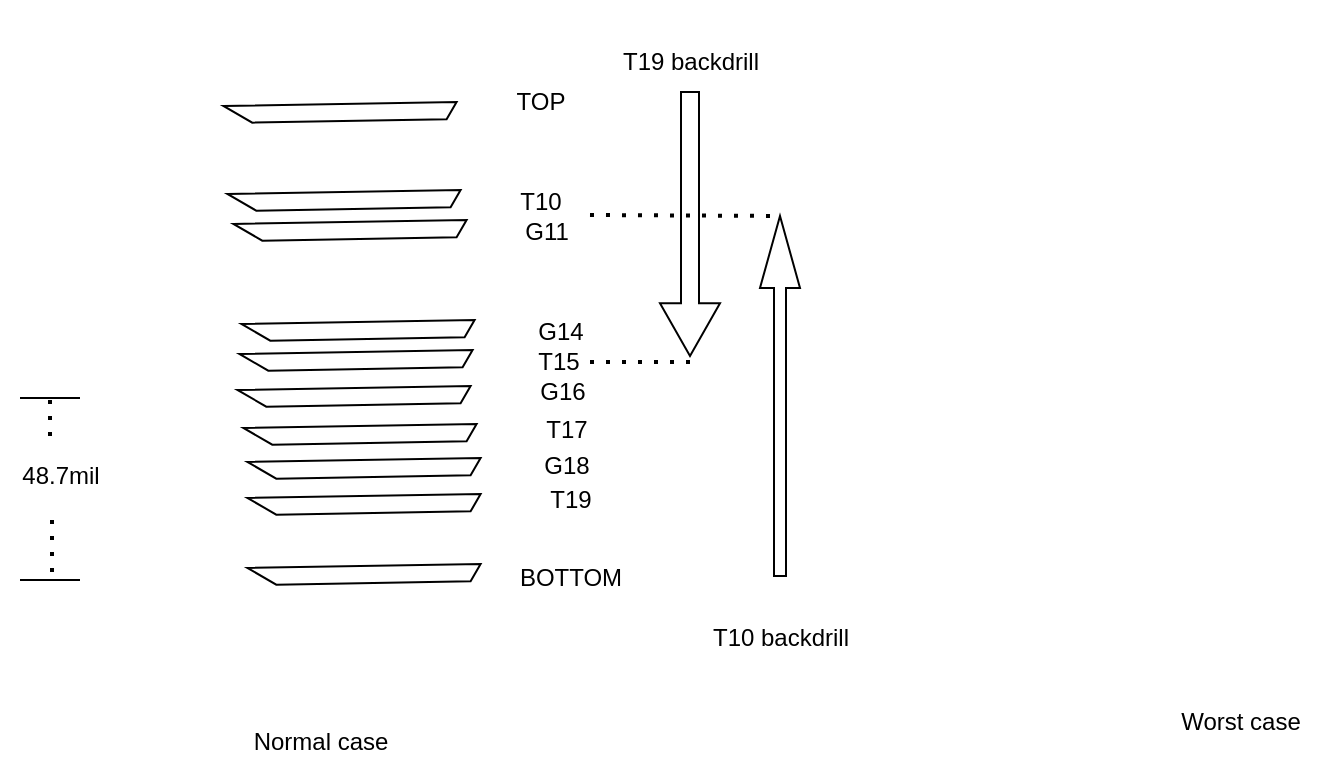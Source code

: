 <mxfile version="24.9.0">
  <diagram name="Page-1" id="EunDmiL9Vqtawfxju3xm">
    <mxGraphModel dx="1026" dy="1603" grid="1" gridSize="10" guides="1" tooltips="1" connect="1" arrows="1" fold="1" page="1" pageScale="1" pageWidth="850" pageHeight="1100" math="0" shadow="0">
      <root>
        <mxCell id="0" />
        <mxCell id="1" parent="0" />
        <mxCell id="ZmprK2YtAG8w-SDTb5-P-1" value="" style="verticalLabelPosition=bottom;verticalAlign=top;html=1;shape=mxgraph.basic.diag_stripe;dx=10;rotation=30;" vertex="1" parent="1">
          <mxGeometry x="130" y="-536" width="100" height="60" as="geometry" />
        </mxCell>
        <mxCell id="ZmprK2YtAG8w-SDTb5-P-2" value="" style="verticalLabelPosition=bottom;verticalAlign=top;html=1;shape=mxgraph.basic.diag_stripe;dx=10;rotation=30;" vertex="1" parent="1">
          <mxGeometry x="132" y="-492" width="100" height="60" as="geometry" />
        </mxCell>
        <mxCell id="ZmprK2YtAG8w-SDTb5-P-3" value="" style="verticalLabelPosition=bottom;verticalAlign=top;html=1;shape=mxgraph.basic.diag_stripe;dx=10;rotation=30;" vertex="1" parent="1">
          <mxGeometry x="140" y="-375" width="100" height="60" as="geometry" />
        </mxCell>
        <mxCell id="ZmprK2YtAG8w-SDTb5-P-4" value="" style="verticalLabelPosition=bottom;verticalAlign=top;html=1;shape=mxgraph.basic.diag_stripe;dx=10;rotation=30;" vertex="1" parent="1">
          <mxGeometry x="142" y="-305" width="100" height="60" as="geometry" />
        </mxCell>
        <mxCell id="ZmprK2YtAG8w-SDTb5-P-5" value="TOP" style="text;html=1;align=center;verticalAlign=middle;resizable=0;points=[];autosize=1;strokeColor=none;fillColor=none;" vertex="1" parent="1">
          <mxGeometry x="255" y="-522" width="50" height="30" as="geometry" />
        </mxCell>
        <mxCell id="ZmprK2YtAG8w-SDTb5-P-6" value="T10" style="text;html=1;align=center;verticalAlign=middle;resizable=0;points=[];autosize=1;strokeColor=none;fillColor=none;" vertex="1" parent="1">
          <mxGeometry x="260" y="-472" width="40" height="30" as="geometry" />
        </mxCell>
        <mxCell id="ZmprK2YtAG8w-SDTb5-P-7" value="T17" style="text;html=1;align=center;verticalAlign=middle;resizable=0;points=[];autosize=1;strokeColor=none;fillColor=none;" vertex="1" parent="1">
          <mxGeometry x="273" y="-358" width="40" height="30" as="geometry" />
        </mxCell>
        <mxCell id="ZmprK2YtAG8w-SDTb5-P-8" value="BOTTOM" style="text;html=1;align=center;verticalAlign=middle;resizable=0;points=[];autosize=1;strokeColor=none;fillColor=none;" vertex="1" parent="1">
          <mxGeometry x="260" y="-284" width="70" height="30" as="geometry" />
        </mxCell>
        <mxCell id="ZmprK2YtAG8w-SDTb5-P-10" value="" style="verticalLabelPosition=bottom;verticalAlign=top;html=1;shape=mxgraph.basic.diag_stripe;dx=10;rotation=30;" vertex="1" parent="1">
          <mxGeometry x="137" y="-394" width="100" height="60" as="geometry" />
        </mxCell>
        <mxCell id="ZmprK2YtAG8w-SDTb5-P-11" value="G16" style="text;html=1;align=center;verticalAlign=middle;resizable=0;points=[];autosize=1;strokeColor=none;fillColor=none;" vertex="1" parent="1">
          <mxGeometry x="266" y="-377" width="50" height="30" as="geometry" />
        </mxCell>
        <mxCell id="ZmprK2YtAG8w-SDTb5-P-12" value="" style="verticalLabelPosition=bottom;verticalAlign=top;html=1;shape=mxgraph.basic.diag_stripe;dx=10;rotation=30;" vertex="1" parent="1">
          <mxGeometry x="142" y="-340" width="100" height="60" as="geometry" />
        </mxCell>
        <mxCell id="ZmprK2YtAG8w-SDTb5-P-13" value="T19" style="text;html=1;align=center;verticalAlign=middle;resizable=0;points=[];autosize=1;strokeColor=none;fillColor=none;" vertex="1" parent="1">
          <mxGeometry x="275" y="-323" width="40" height="30" as="geometry" />
        </mxCell>
        <mxCell id="ZmprK2YtAG8w-SDTb5-P-14" value="" style="verticalLabelPosition=bottom;verticalAlign=top;html=1;shape=mxgraph.basic.diag_stripe;dx=10;rotation=30;" vertex="1" parent="1">
          <mxGeometry x="142" y="-358" width="100" height="60" as="geometry" />
        </mxCell>
        <mxCell id="ZmprK2YtAG8w-SDTb5-P-15" value="G18" style="text;html=1;align=center;verticalAlign=middle;resizable=0;points=[];autosize=1;strokeColor=none;fillColor=none;" vertex="1" parent="1">
          <mxGeometry x="268" y="-340" width="50" height="30" as="geometry" />
        </mxCell>
        <mxCell id="ZmprK2YtAG8w-SDTb5-P-16" value="" style="endArrow=none;html=1;rounded=0;" edge="1" parent="1">
          <mxGeometry width="50" height="50" relative="1" as="geometry">
            <mxPoint x="20" y="-359" as="sourcePoint" />
            <mxPoint x="50" y="-359" as="targetPoint" />
          </mxGeometry>
        </mxCell>
        <mxCell id="ZmprK2YtAG8w-SDTb5-P-17" value="" style="endArrow=none;html=1;rounded=0;" edge="1" parent="1">
          <mxGeometry width="50" height="50" relative="1" as="geometry">
            <mxPoint x="20" y="-268" as="sourcePoint" />
            <mxPoint x="50" y="-268" as="targetPoint" />
          </mxGeometry>
        </mxCell>
        <mxCell id="ZmprK2YtAG8w-SDTb5-P-18" value="" style="endArrow=none;dashed=1;html=1;dashPattern=1 3;strokeWidth=2;rounded=0;" edge="1" parent="1">
          <mxGeometry width="50" height="50" relative="1" as="geometry">
            <mxPoint x="35" y="-340" as="sourcePoint" />
            <mxPoint x="35" y="-358" as="targetPoint" />
          </mxGeometry>
        </mxCell>
        <mxCell id="ZmprK2YtAG8w-SDTb5-P-19" value="" style="endArrow=none;dashed=1;html=1;dashPattern=1 3;strokeWidth=2;rounded=0;" edge="1" parent="1">
          <mxGeometry width="50" height="50" relative="1" as="geometry">
            <mxPoint x="36" y="-272" as="sourcePoint" />
            <mxPoint x="36" y="-300" as="targetPoint" />
          </mxGeometry>
        </mxCell>
        <mxCell id="ZmprK2YtAG8w-SDTb5-P-20" value="48.7mil" style="text;html=1;align=center;verticalAlign=middle;resizable=0;points=[];autosize=1;strokeColor=none;fillColor=none;" vertex="1" parent="1">
          <mxGeometry x="10" y="-335" width="60" height="30" as="geometry" />
        </mxCell>
        <mxCell id="ZmprK2YtAG8w-SDTb5-P-21" value="" style="verticalLabelPosition=bottom;verticalAlign=top;html=1;shape=mxgraph.basic.diag_stripe;dx=10;rotation=30;" vertex="1" parent="1">
          <mxGeometry x="138" y="-412" width="100" height="60" as="geometry" />
        </mxCell>
        <mxCell id="ZmprK2YtAG8w-SDTb5-P-22" value="T15" style="text;html=1;align=center;verticalAlign=middle;resizable=0;points=[];autosize=1;strokeColor=none;fillColor=none;" vertex="1" parent="1">
          <mxGeometry x="269" y="-392" width="40" height="30" as="geometry" />
        </mxCell>
        <mxCell id="ZmprK2YtAG8w-SDTb5-P-25" value="" style="shape=singleArrow;direction=south;whiteSpace=wrap;html=1;" vertex="1" parent="1">
          <mxGeometry x="340" y="-512" width="30" height="132" as="geometry" />
        </mxCell>
        <mxCell id="ZmprK2YtAG8w-SDTb5-P-26" value="" style="verticalLabelPosition=bottom;verticalAlign=top;html=1;shape=mxgraph.basic.diag_stripe;dx=10;rotation=30;" vertex="1" parent="1">
          <mxGeometry x="135" y="-477" width="100" height="60" as="geometry" />
        </mxCell>
        <mxCell id="ZmprK2YtAG8w-SDTb5-P-27" value="G11" style="text;html=1;align=center;verticalAlign=middle;resizable=0;points=[];autosize=1;strokeColor=none;fillColor=none;" vertex="1" parent="1">
          <mxGeometry x="258" y="-457" width="50" height="30" as="geometry" />
        </mxCell>
        <mxCell id="ZmprK2YtAG8w-SDTb5-P-28" value="T19 backdrill" style="text;html=1;align=center;verticalAlign=middle;resizable=0;points=[];autosize=1;strokeColor=none;fillColor=none;" vertex="1" parent="1">
          <mxGeometry x="310" y="-542" width="90" height="30" as="geometry" />
        </mxCell>
        <mxCell id="ZmprK2YtAG8w-SDTb5-P-29" value="" style="shape=singleArrow;direction=north;whiteSpace=wrap;html=1;" vertex="1" parent="1">
          <mxGeometry x="390" y="-450" width="20" height="180" as="geometry" />
        </mxCell>
        <mxCell id="ZmprK2YtAG8w-SDTb5-P-31" value="" style="endArrow=none;dashed=1;html=1;dashPattern=1 3;strokeWidth=2;rounded=0;" edge="1" parent="1">
          <mxGeometry width="50" height="50" relative="1" as="geometry">
            <mxPoint x="305" y="-377" as="sourcePoint" />
            <mxPoint x="355" y="-377" as="targetPoint" />
          </mxGeometry>
        </mxCell>
        <mxCell id="ZmprK2YtAG8w-SDTb5-P-32" value="" style="endArrow=none;dashed=1;html=1;dashPattern=1 3;strokeWidth=2;rounded=0;" edge="1" parent="1">
          <mxGeometry width="50" height="50" relative="1" as="geometry">
            <mxPoint x="305" y="-450.5" as="sourcePoint" />
            <mxPoint x="400" y="-450" as="targetPoint" />
          </mxGeometry>
        </mxCell>
        <mxCell id="ZmprK2YtAG8w-SDTb5-P-33" value="" style="verticalLabelPosition=bottom;verticalAlign=top;html=1;shape=mxgraph.basic.diag_stripe;dx=10;rotation=30;" vertex="1" parent="1">
          <mxGeometry x="139" y="-427" width="100" height="60" as="geometry" />
        </mxCell>
        <mxCell id="ZmprK2YtAG8w-SDTb5-P-34" value="G14" style="text;html=1;align=center;verticalAlign=middle;resizable=0;points=[];autosize=1;strokeColor=none;fillColor=none;" vertex="1" parent="1">
          <mxGeometry x="265" y="-407" width="50" height="30" as="geometry" />
        </mxCell>
        <mxCell id="ZmprK2YtAG8w-SDTb5-P-35" value="T10 backdrill" style="text;html=1;align=center;verticalAlign=middle;resizable=0;points=[];autosize=1;strokeColor=none;fillColor=none;" vertex="1" parent="1">
          <mxGeometry x="355" y="-254" width="90" height="30" as="geometry" />
        </mxCell>
        <mxCell id="ZmprK2YtAG8w-SDTb5-P-36" value="Normal case" style="text;html=1;align=center;verticalAlign=middle;resizable=0;points=[];autosize=1;strokeColor=none;fillColor=none;" vertex="1" parent="1">
          <mxGeometry x="125" y="-202" width="90" height="30" as="geometry" />
        </mxCell>
        <mxCell id="ZmprK2YtAG8w-SDTb5-P-37" value="Worst case" style="text;html=1;align=center;verticalAlign=middle;resizable=0;points=[];autosize=1;strokeColor=none;fillColor=none;" vertex="1" parent="1">
          <mxGeometry x="590" y="-212" width="80" height="30" as="geometry" />
        </mxCell>
      </root>
    </mxGraphModel>
  </diagram>
</mxfile>
